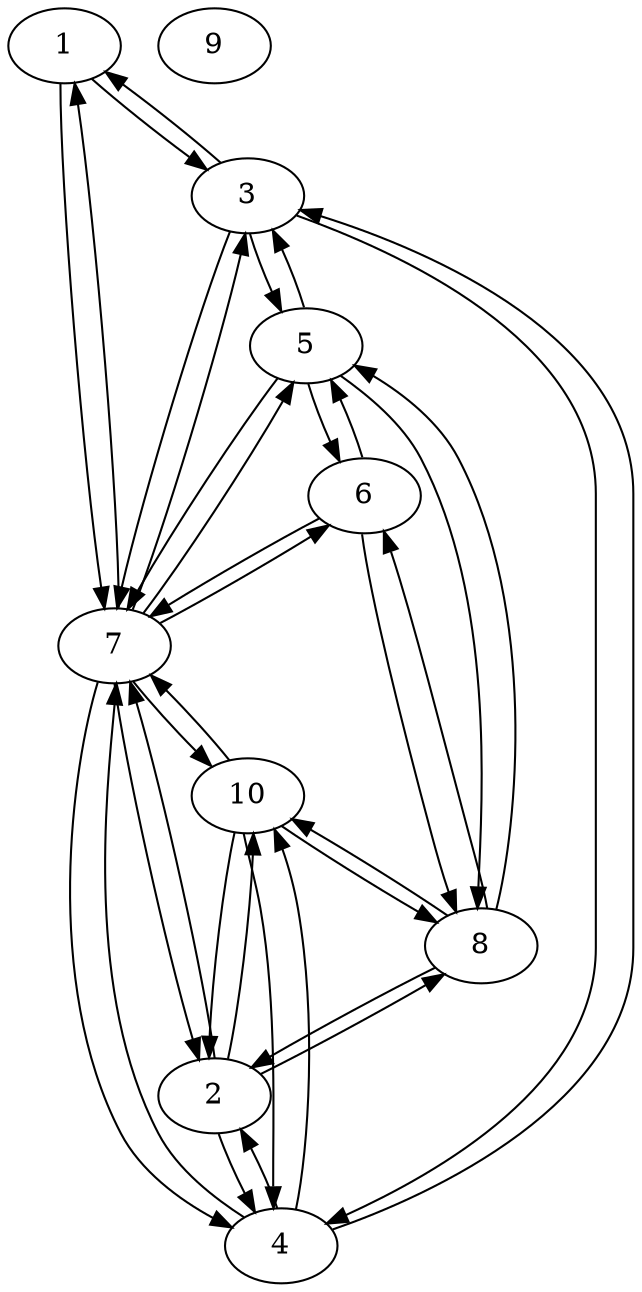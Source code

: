 digraph MyGraph {
1 -> 3;
1 -> 7;
2 -> 4;
2 -> 7;
2 -> 8;
2 -> 10;
3 -> 1;
3 -> 4;
3 -> 5;
3 -> 7;
4 -> 2;
4 -> 3;
4 -> 7;
4 -> 10;
5 -> 3;
5 -> 6;
5 -> 7;
5 -> 8;
6 -> 5;
6 -> 7;
6 -> 8;
7 -> 1;
7 -> 2;
7 -> 3;
7 -> 4;
7 -> 5;
7 -> 6;
7 -> 10;
8 -> 2;
8 -> 5;
8 -> 6;
8 -> 10;
9;
10 -> 2;
10 -> 4;
10 -> 7;
10 -> 8;
}

